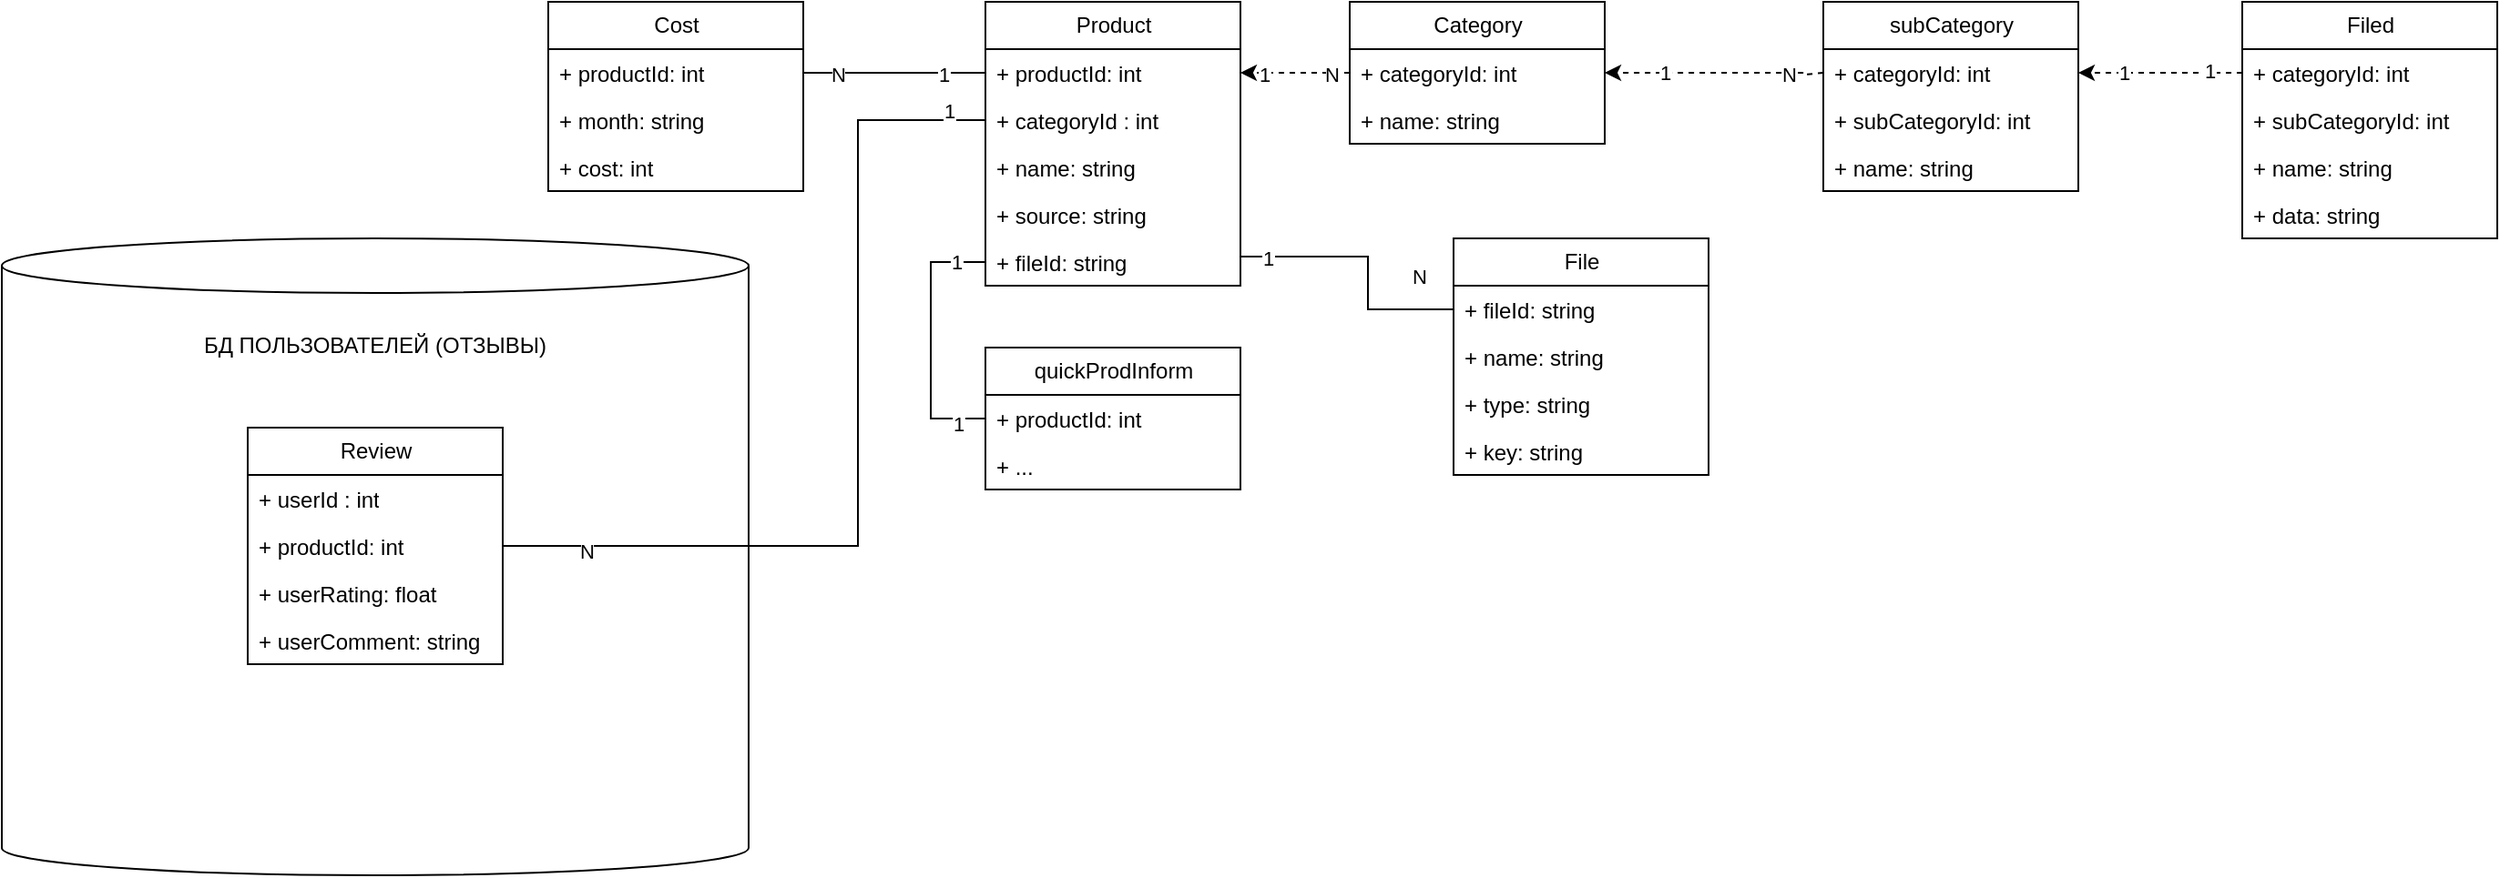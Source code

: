 <mxfile version="22.1.0" type="github">
  <diagram id="C5RBs43oDa-KdzZeNtuy" name="Page-1">
    <mxGraphModel dx="1434" dy="764" grid="1" gridSize="10" guides="1" tooltips="1" connect="1" arrows="1" fold="1" page="1" pageScale="1" pageWidth="827" pageHeight="1169" math="0" shadow="0">
      <root>
        <mxCell id="WIyWlLk6GJQsqaUBKTNV-0" />
        <mxCell id="WIyWlLk6GJQsqaUBKTNV-1" parent="WIyWlLk6GJQsqaUBKTNV-0" />
        <mxCell id="7_3XjTDVRyFP3qu4fWa5-0" value="Product" style="swimlane;fontStyle=0;childLayout=stackLayout;horizontal=1;startSize=26;fillColor=none;horizontalStack=0;resizeParent=1;resizeParentMax=0;resizeLast=0;collapsible=1;marginBottom=0;html=1;" parent="WIyWlLk6GJQsqaUBKTNV-1" vertex="1">
          <mxGeometry x="570" y="30" width="140" height="156" as="geometry" />
        </mxCell>
        <mxCell id="7_3XjTDVRyFP3qu4fWa5-1" value="+ productId: int" style="text;strokeColor=none;fillColor=none;align=left;verticalAlign=top;spacingLeft=4;spacingRight=4;overflow=hidden;rotatable=0;points=[[0,0.5],[1,0.5]];portConstraint=eastwest;whiteSpace=wrap;html=1;" parent="7_3XjTDVRyFP3qu4fWa5-0" vertex="1">
          <mxGeometry y="26" width="140" height="26" as="geometry" />
        </mxCell>
        <mxCell id="7_3XjTDVRyFP3qu4fWa5-4" value="+ categoryId : int" style="text;strokeColor=none;fillColor=none;align=left;verticalAlign=top;spacingLeft=4;spacingRight=4;overflow=hidden;rotatable=0;points=[[0,0.5],[1,0.5]];portConstraint=eastwest;whiteSpace=wrap;html=1;" parent="7_3XjTDVRyFP3qu4fWa5-0" vertex="1">
          <mxGeometry y="52" width="140" height="26" as="geometry" />
        </mxCell>
        <mxCell id="7_3XjTDVRyFP3qu4fWa5-2" value="+ name: string" style="text;strokeColor=none;fillColor=none;align=left;verticalAlign=top;spacingLeft=4;spacingRight=4;overflow=hidden;rotatable=0;points=[[0,0.5],[1,0.5]];portConstraint=eastwest;whiteSpace=wrap;html=1;" parent="7_3XjTDVRyFP3qu4fWa5-0" vertex="1">
          <mxGeometry y="78" width="140" height="26" as="geometry" />
        </mxCell>
        <mxCell id="7_3XjTDVRyFP3qu4fWa5-30" value="+ source: string" style="text;strokeColor=none;fillColor=none;align=left;verticalAlign=top;spacingLeft=4;spacingRight=4;overflow=hidden;rotatable=0;points=[[0,0.5],[1,0.5]];portConstraint=eastwest;whiteSpace=wrap;html=1;" parent="7_3XjTDVRyFP3qu4fWa5-0" vertex="1">
          <mxGeometry y="104" width="140" height="26" as="geometry" />
        </mxCell>
        <mxCell id="s9GOaZ2EBrxfCglxfbHn-11" value="+ fileId: string&lt;br&gt;&lt;br&gt;" style="text;strokeColor=none;fillColor=none;align=left;verticalAlign=top;spacingLeft=4;spacingRight=4;overflow=hidden;rotatable=0;points=[[0,0.5],[1,0.5]];portConstraint=eastwest;whiteSpace=wrap;html=1;" vertex="1" parent="7_3XjTDVRyFP3qu4fWa5-0">
          <mxGeometry y="130" width="140" height="26" as="geometry" />
        </mxCell>
        <mxCell id="7_3XjTDVRyFP3qu4fWa5-5" value="Category" style="swimlane;fontStyle=0;childLayout=stackLayout;horizontal=1;startSize=26;fillColor=none;horizontalStack=0;resizeParent=1;resizeParentMax=0;resizeLast=0;collapsible=1;marginBottom=0;html=1;" parent="WIyWlLk6GJQsqaUBKTNV-1" vertex="1">
          <mxGeometry x="770" y="30" width="140" height="78" as="geometry" />
        </mxCell>
        <mxCell id="7_3XjTDVRyFP3qu4fWa5-6" value="+ categoryId: int" style="text;strokeColor=none;fillColor=none;align=left;verticalAlign=top;spacingLeft=4;spacingRight=4;overflow=hidden;rotatable=0;points=[[0,0.5],[1,0.5]];portConstraint=eastwest;whiteSpace=wrap;html=1;" parent="7_3XjTDVRyFP3qu4fWa5-5" vertex="1">
          <mxGeometry y="26" width="140" height="26" as="geometry" />
        </mxCell>
        <mxCell id="7_3XjTDVRyFP3qu4fWa5-7" value="+ name: string" style="text;strokeColor=none;fillColor=none;align=left;verticalAlign=top;spacingLeft=4;spacingRight=4;overflow=hidden;rotatable=0;points=[[0,0.5],[1,0.5]];portConstraint=eastwest;whiteSpace=wrap;html=1;" parent="7_3XjTDVRyFP3qu4fWa5-5" vertex="1">
          <mxGeometry y="52" width="140" height="26" as="geometry" />
        </mxCell>
        <mxCell id="7_3XjTDVRyFP3qu4fWa5-10" style="edgeStyle=orthogonalEdgeStyle;rounded=0;orthogonalLoop=1;jettySize=auto;html=1;exitX=0;exitY=0.5;exitDx=0;exitDy=0;entryX=1;entryY=0.5;entryDx=0;entryDy=0;dashed=1;" parent="WIyWlLk6GJQsqaUBKTNV-1" source="7_3XjTDVRyFP3qu4fWa5-6" target="7_3XjTDVRyFP3qu4fWa5-1" edge="1">
          <mxGeometry relative="1" as="geometry" />
        </mxCell>
        <mxCell id="7_3XjTDVRyFP3qu4fWa5-17" value="1" style="edgeLabel;html=1;align=center;verticalAlign=middle;resizable=0;points=[];" parent="7_3XjTDVRyFP3qu4fWa5-10" vertex="1" connectable="0">
          <mxGeometry x="0.56" y="1" relative="1" as="geometry">
            <mxPoint as="offset" />
          </mxGeometry>
        </mxCell>
        <mxCell id="7_3XjTDVRyFP3qu4fWa5-19" value="N" style="edgeLabel;html=1;align=center;verticalAlign=middle;resizable=0;points=[];" parent="7_3XjTDVRyFP3qu4fWa5-10" vertex="1" connectable="0">
          <mxGeometry x="-0.426" y="1" relative="1" as="geometry">
            <mxPoint x="7" as="offset" />
          </mxGeometry>
        </mxCell>
        <mxCell id="7_3XjTDVRyFP3qu4fWa5-22" value="Cost" style="swimlane;fontStyle=0;childLayout=stackLayout;horizontal=1;startSize=26;fillColor=none;horizontalStack=0;resizeParent=1;resizeParentMax=0;resizeLast=0;collapsible=1;marginBottom=0;html=1;" parent="WIyWlLk6GJQsqaUBKTNV-1" vertex="1">
          <mxGeometry x="330" y="30" width="140" height="104" as="geometry" />
        </mxCell>
        <mxCell id="7_3XjTDVRyFP3qu4fWa5-23" value="+ productId: int" style="text;strokeColor=none;fillColor=none;align=left;verticalAlign=top;spacingLeft=4;spacingRight=4;overflow=hidden;rotatable=0;points=[[0,0.5],[1,0.5]];portConstraint=eastwest;whiteSpace=wrap;html=1;" parent="7_3XjTDVRyFP3qu4fWa5-22" vertex="1">
          <mxGeometry y="26" width="140" height="26" as="geometry" />
        </mxCell>
        <mxCell id="7_3XjTDVRyFP3qu4fWa5-24" value="+ month: string" style="text;strokeColor=none;fillColor=none;align=left;verticalAlign=top;spacingLeft=4;spacingRight=4;overflow=hidden;rotatable=0;points=[[0,0.5],[1,0.5]];portConstraint=eastwest;whiteSpace=wrap;html=1;" parent="7_3XjTDVRyFP3qu4fWa5-22" vertex="1">
          <mxGeometry y="52" width="140" height="26" as="geometry" />
        </mxCell>
        <mxCell id="7_3XjTDVRyFP3qu4fWa5-25" value="+ cost: int" style="text;strokeColor=none;fillColor=none;align=left;verticalAlign=top;spacingLeft=4;spacingRight=4;overflow=hidden;rotatable=0;points=[[0,0.5],[1,0.5]];portConstraint=eastwest;whiteSpace=wrap;html=1;" parent="7_3XjTDVRyFP3qu4fWa5-22" vertex="1">
          <mxGeometry y="78" width="140" height="26" as="geometry" />
        </mxCell>
        <mxCell id="7_3XjTDVRyFP3qu4fWa5-27" style="edgeStyle=orthogonalEdgeStyle;rounded=0;orthogonalLoop=1;jettySize=auto;html=1;exitX=1;exitY=0.5;exitDx=0;exitDy=0;entryX=0;entryY=0.5;entryDx=0;entryDy=0;endArrow=none;endFill=0;" parent="WIyWlLk6GJQsqaUBKTNV-1" source="7_3XjTDVRyFP3qu4fWa5-23" target="7_3XjTDVRyFP3qu4fWa5-1" edge="1">
          <mxGeometry relative="1" as="geometry" />
        </mxCell>
        <mxCell id="7_3XjTDVRyFP3qu4fWa5-28" value="1" style="edgeLabel;html=1;align=center;verticalAlign=middle;resizable=0;points=[];" parent="7_3XjTDVRyFP3qu4fWa5-27" vertex="1" connectable="0">
          <mxGeometry x="0.536" y="-3" relative="1" as="geometry">
            <mxPoint y="-2" as="offset" />
          </mxGeometry>
        </mxCell>
        <mxCell id="7_3XjTDVRyFP3qu4fWa5-29" value="N" style="edgeLabel;html=1;align=center;verticalAlign=middle;resizable=0;points=[];" parent="7_3XjTDVRyFP3qu4fWa5-27" vertex="1" connectable="0">
          <mxGeometry x="-0.624" y="2" relative="1" as="geometry">
            <mxPoint y="3" as="offset" />
          </mxGeometry>
        </mxCell>
        <mxCell id="7_3XjTDVRyFP3qu4fWa5-43" value="quickProdInform" style="swimlane;fontStyle=0;childLayout=stackLayout;horizontal=1;startSize=26;fillColor=none;horizontalStack=0;resizeParent=1;resizeParentMax=0;resizeLast=0;collapsible=1;marginBottom=0;html=1;" parent="WIyWlLk6GJQsqaUBKTNV-1" vertex="1">
          <mxGeometry x="570" y="220" width="140" height="78" as="geometry" />
        </mxCell>
        <mxCell id="7_3XjTDVRyFP3qu4fWa5-44" value="+ productId: int" style="text;strokeColor=none;fillColor=none;align=left;verticalAlign=top;spacingLeft=4;spacingRight=4;overflow=hidden;rotatable=0;points=[[0,0.5],[1,0.5]];portConstraint=eastwest;whiteSpace=wrap;html=1;" parent="7_3XjTDVRyFP3qu4fWa5-43" vertex="1">
          <mxGeometry y="26" width="140" height="26" as="geometry" />
        </mxCell>
        <mxCell id="7_3XjTDVRyFP3qu4fWa5-46" value="+ ..." style="text;strokeColor=none;fillColor=none;align=left;verticalAlign=top;spacingLeft=4;spacingRight=4;overflow=hidden;rotatable=0;points=[[0,0.5],[1,0.5]];portConstraint=eastwest;whiteSpace=wrap;html=1;" parent="7_3XjTDVRyFP3qu4fWa5-43" vertex="1">
          <mxGeometry y="52" width="140" height="26" as="geometry" />
        </mxCell>
        <mxCell id="7_3XjTDVRyFP3qu4fWa5-47" style="edgeStyle=orthogonalEdgeStyle;rounded=0;orthogonalLoop=1;jettySize=auto;html=1;exitX=0;exitY=0.5;exitDx=0;exitDy=0;entryX=0;entryY=0.5;entryDx=0;entryDy=0;endArrow=none;endFill=0;" parent="WIyWlLk6GJQsqaUBKTNV-1" target="7_3XjTDVRyFP3qu4fWa5-44" edge="1">
          <mxGeometry relative="1" as="geometry">
            <Array as="points">
              <mxPoint x="540" y="173" />
              <mxPoint x="540" y="259" />
            </Array>
            <mxPoint x="570" y="173" as="sourcePoint" />
          </mxGeometry>
        </mxCell>
        <mxCell id="7_3XjTDVRyFP3qu4fWa5-50" value="1" style="edgeLabel;html=1;align=center;verticalAlign=middle;resizable=0;points=[];" parent="7_3XjTDVRyFP3qu4fWa5-47" vertex="1" connectable="0">
          <mxGeometry x="-0.775" relative="1" as="geometry">
            <mxPoint as="offset" />
          </mxGeometry>
        </mxCell>
        <mxCell id="7_3XjTDVRyFP3qu4fWa5-51" value="1" style="edgeLabel;html=1;align=center;verticalAlign=middle;resizable=0;points=[];" parent="7_3XjTDVRyFP3qu4fWa5-47" vertex="1" connectable="0">
          <mxGeometry x="0.792" y="-3" relative="1" as="geometry">
            <mxPoint as="offset" />
          </mxGeometry>
        </mxCell>
        <mxCell id="s9GOaZ2EBrxfCglxfbHn-8" value="File" style="swimlane;fontStyle=0;childLayout=stackLayout;horizontal=1;startSize=26;fillColor=none;horizontalStack=0;resizeParent=1;resizeParentMax=0;resizeLast=0;collapsible=1;marginBottom=0;html=1;" vertex="1" parent="WIyWlLk6GJQsqaUBKTNV-1">
          <mxGeometry x="827" y="160" width="140" height="130" as="geometry" />
        </mxCell>
        <mxCell id="s9GOaZ2EBrxfCglxfbHn-13" value="+ fileId: string&lt;br&gt;&lt;br&gt;" style="text;strokeColor=none;fillColor=none;align=left;verticalAlign=top;spacingLeft=4;spacingRight=4;overflow=hidden;rotatable=0;points=[[0,0.5],[1,0.5]];portConstraint=eastwest;whiteSpace=wrap;html=1;" vertex="1" parent="s9GOaZ2EBrxfCglxfbHn-8">
          <mxGeometry y="26" width="140" height="26" as="geometry" />
        </mxCell>
        <mxCell id="s9GOaZ2EBrxfCglxfbHn-35" value="+ name: string" style="text;strokeColor=none;fillColor=none;align=left;verticalAlign=top;spacingLeft=4;spacingRight=4;overflow=hidden;rotatable=0;points=[[0,0.5],[1,0.5]];portConstraint=eastwest;whiteSpace=wrap;html=1;" vertex="1" parent="s9GOaZ2EBrxfCglxfbHn-8">
          <mxGeometry y="52" width="140" height="26" as="geometry" />
        </mxCell>
        <mxCell id="s9GOaZ2EBrxfCglxfbHn-10" value="+ type: string" style="text;strokeColor=none;fillColor=none;align=left;verticalAlign=top;spacingLeft=4;spacingRight=4;overflow=hidden;rotatable=0;points=[[0,0.5],[1,0.5]];portConstraint=eastwest;whiteSpace=wrap;html=1;" vertex="1" parent="s9GOaZ2EBrxfCglxfbHn-8">
          <mxGeometry y="78" width="140" height="26" as="geometry" />
        </mxCell>
        <mxCell id="s9GOaZ2EBrxfCglxfbHn-16" value="+ key: string" style="text;strokeColor=none;fillColor=none;align=left;verticalAlign=top;spacingLeft=4;spacingRight=4;overflow=hidden;rotatable=0;points=[[0,0.5],[1,0.5]];portConstraint=eastwest;whiteSpace=wrap;html=1;" vertex="1" parent="s9GOaZ2EBrxfCglxfbHn-8">
          <mxGeometry y="104" width="140" height="26" as="geometry" />
        </mxCell>
        <mxCell id="s9GOaZ2EBrxfCglxfbHn-12" style="edgeStyle=orthogonalEdgeStyle;rounded=0;orthogonalLoop=1;jettySize=auto;html=1;exitX=1;exitY=0.5;exitDx=0;exitDy=0;entryX=0;entryY=0.5;entryDx=0;entryDy=0;endArrow=none;endFill=0;" edge="1" parent="WIyWlLk6GJQsqaUBKTNV-1" source="s9GOaZ2EBrxfCglxfbHn-11" target="s9GOaZ2EBrxfCglxfbHn-13">
          <mxGeometry relative="1" as="geometry">
            <mxPoint x="850" y="293" as="targetPoint" />
            <Array as="points">
              <mxPoint x="710" y="170" />
              <mxPoint x="780" y="170" />
              <mxPoint x="780" y="199" />
            </Array>
          </mxGeometry>
        </mxCell>
        <mxCell id="s9GOaZ2EBrxfCglxfbHn-14" value="1" style="edgeLabel;html=1;align=center;verticalAlign=middle;resizable=0;points=[];" vertex="1" connectable="0" parent="s9GOaZ2EBrxfCglxfbHn-12">
          <mxGeometry x="-0.761" y="-1" relative="1" as="geometry">
            <mxPoint as="offset" />
          </mxGeometry>
        </mxCell>
        <mxCell id="s9GOaZ2EBrxfCglxfbHn-15" value="N" style="edgeLabel;html=1;align=center;verticalAlign=middle;resizable=0;points=[];" vertex="1" connectable="0" parent="s9GOaZ2EBrxfCglxfbHn-12">
          <mxGeometry x="0.769" y="2" relative="1" as="geometry">
            <mxPoint x="-2" y="-16" as="offset" />
          </mxGeometry>
        </mxCell>
        <mxCell id="s9GOaZ2EBrxfCglxfbHn-17" value="subCategory" style="swimlane;fontStyle=0;childLayout=stackLayout;horizontal=1;startSize=26;fillColor=none;horizontalStack=0;resizeParent=1;resizeParentMax=0;resizeLast=0;collapsible=1;marginBottom=0;html=1;" vertex="1" parent="WIyWlLk6GJQsqaUBKTNV-1">
          <mxGeometry x="1030" y="30" width="140" height="104" as="geometry" />
        </mxCell>
        <mxCell id="s9GOaZ2EBrxfCglxfbHn-40" value="+ categoryId: int" style="text;strokeColor=none;fillColor=none;align=left;verticalAlign=top;spacingLeft=4;spacingRight=4;overflow=hidden;rotatable=0;points=[[0,0.5],[1,0.5]];portConstraint=eastwest;whiteSpace=wrap;html=1;" vertex="1" parent="s9GOaZ2EBrxfCglxfbHn-17">
          <mxGeometry y="26" width="140" height="26" as="geometry" />
        </mxCell>
        <mxCell id="s9GOaZ2EBrxfCglxfbHn-19" value="+ subCategoryId: int" style="text;strokeColor=none;fillColor=none;align=left;verticalAlign=top;spacingLeft=4;spacingRight=4;overflow=hidden;rotatable=0;points=[[0,0.5],[1,0.5]];portConstraint=eastwest;whiteSpace=wrap;html=1;" vertex="1" parent="s9GOaZ2EBrxfCglxfbHn-17">
          <mxGeometry y="52" width="140" height="26" as="geometry" />
        </mxCell>
        <mxCell id="s9GOaZ2EBrxfCglxfbHn-36" value="+ name: string" style="text;strokeColor=none;fillColor=none;align=left;verticalAlign=top;spacingLeft=4;spacingRight=4;overflow=hidden;rotatable=0;points=[[0,0.5],[1,0.5]];portConstraint=eastwest;whiteSpace=wrap;html=1;" vertex="1" parent="s9GOaZ2EBrxfCglxfbHn-17">
          <mxGeometry y="78" width="140" height="26" as="geometry" />
        </mxCell>
        <mxCell id="s9GOaZ2EBrxfCglxfbHn-21" style="edgeStyle=orthogonalEdgeStyle;rounded=0;orthogonalLoop=1;jettySize=auto;html=1;dashed=1;exitX=0;exitY=0.5;exitDx=0;exitDy=0;" edge="1" parent="WIyWlLk6GJQsqaUBKTNV-1" source="s9GOaZ2EBrxfCglxfbHn-40">
          <mxGeometry relative="1" as="geometry">
            <mxPoint x="1020" y="70" as="sourcePoint" />
            <mxPoint x="910" y="69" as="targetPoint" />
            <Array as="points">
              <mxPoint x="1030" y="70" />
              <mxPoint x="1020" y="70" />
            </Array>
          </mxGeometry>
        </mxCell>
        <mxCell id="s9GOaZ2EBrxfCglxfbHn-22" value="1" style="edgeLabel;html=1;align=center;verticalAlign=middle;resizable=0;points=[];" vertex="1" connectable="0" parent="s9GOaZ2EBrxfCglxfbHn-21">
          <mxGeometry x="0.455" relative="1" as="geometry">
            <mxPoint as="offset" />
          </mxGeometry>
        </mxCell>
        <mxCell id="s9GOaZ2EBrxfCglxfbHn-23" value="N" style="edgeLabel;html=1;align=center;verticalAlign=middle;resizable=0;points=[];" vertex="1" connectable="0" parent="s9GOaZ2EBrxfCglxfbHn-21">
          <mxGeometry x="-0.673" y="1" relative="1" as="geometry">
            <mxPoint as="offset" />
          </mxGeometry>
        </mxCell>
        <mxCell id="s9GOaZ2EBrxfCglxfbHn-24" value="БД ПОЛЬЗОВАТЕЛЕЙ (ОТЗЫВЫ)&lt;br&gt;&lt;br&gt;&lt;br&gt;&lt;br&gt;&lt;br&gt;&lt;br&gt;&lt;br&gt;&lt;br&gt;&lt;br&gt;&lt;br&gt;&lt;br&gt;&lt;br&gt;&lt;br&gt;&lt;br&gt;&lt;br&gt;&lt;br&gt;&lt;br&gt;&lt;br&gt;&lt;br&gt;" style="shape=cylinder3;whiteSpace=wrap;html=1;boundedLbl=1;backgroundOutline=1;size=15;" vertex="1" parent="WIyWlLk6GJQsqaUBKTNV-1">
          <mxGeometry x="30" y="160" width="410" height="350" as="geometry" />
        </mxCell>
        <mxCell id="s9GOaZ2EBrxfCglxfbHn-25" value="Review" style="swimlane;fontStyle=0;childLayout=stackLayout;horizontal=1;startSize=26;fillColor=none;horizontalStack=0;resizeParent=1;resizeParentMax=0;resizeLast=0;collapsible=1;marginBottom=0;html=1;" vertex="1" parent="WIyWlLk6GJQsqaUBKTNV-1">
          <mxGeometry x="165" y="264" width="140" height="130" as="geometry" />
        </mxCell>
        <mxCell id="s9GOaZ2EBrxfCglxfbHn-26" value="+ userId : int" style="text;strokeColor=none;fillColor=none;align=left;verticalAlign=top;spacingLeft=4;spacingRight=4;overflow=hidden;rotatable=0;points=[[0,0.5],[1,0.5]];portConstraint=eastwest;whiteSpace=wrap;html=1;" vertex="1" parent="s9GOaZ2EBrxfCglxfbHn-25">
          <mxGeometry y="26" width="140" height="26" as="geometry" />
        </mxCell>
        <mxCell id="s9GOaZ2EBrxfCglxfbHn-27" value="+ productId: int" style="text;strokeColor=none;fillColor=none;align=left;verticalAlign=top;spacingLeft=4;spacingRight=4;overflow=hidden;rotatable=0;points=[[0,0.5],[1,0.5]];portConstraint=eastwest;whiteSpace=wrap;html=1;" vertex="1" parent="s9GOaZ2EBrxfCglxfbHn-25">
          <mxGeometry y="52" width="140" height="26" as="geometry" />
        </mxCell>
        <mxCell id="s9GOaZ2EBrxfCglxfbHn-29" value="+ userRating: float" style="text;strokeColor=none;fillColor=none;align=left;verticalAlign=top;spacingLeft=4;spacingRight=4;overflow=hidden;rotatable=0;points=[[0,0.5],[1,0.5]];portConstraint=eastwest;whiteSpace=wrap;html=1;" vertex="1" parent="s9GOaZ2EBrxfCglxfbHn-25">
          <mxGeometry y="78" width="140" height="26" as="geometry" />
        </mxCell>
        <mxCell id="s9GOaZ2EBrxfCglxfbHn-28" value="+ userComment: string" style="text;strokeColor=none;fillColor=none;align=left;verticalAlign=top;spacingLeft=4;spacingRight=4;overflow=hidden;rotatable=0;points=[[0,0.5],[1,0.5]];portConstraint=eastwest;whiteSpace=wrap;html=1;" vertex="1" parent="s9GOaZ2EBrxfCglxfbHn-25">
          <mxGeometry y="104" width="140" height="26" as="geometry" />
        </mxCell>
        <mxCell id="s9GOaZ2EBrxfCglxfbHn-30" style="edgeStyle=orthogonalEdgeStyle;rounded=0;orthogonalLoop=1;jettySize=auto;html=1;exitX=1;exitY=0.5;exitDx=0;exitDy=0;" edge="1" parent="s9GOaZ2EBrxfCglxfbHn-25" source="s9GOaZ2EBrxfCglxfbHn-27" target="s9GOaZ2EBrxfCglxfbHn-27">
          <mxGeometry relative="1" as="geometry" />
        </mxCell>
        <mxCell id="s9GOaZ2EBrxfCglxfbHn-32" style="edgeStyle=orthogonalEdgeStyle;rounded=0;orthogonalLoop=1;jettySize=auto;html=1;exitX=1;exitY=0.5;exitDx=0;exitDy=0;entryX=0;entryY=0.5;entryDx=0;entryDy=0;endArrow=none;endFill=0;" edge="1" parent="WIyWlLk6GJQsqaUBKTNV-1" source="s9GOaZ2EBrxfCglxfbHn-27" target="7_3XjTDVRyFP3qu4fWa5-4">
          <mxGeometry relative="1" as="geometry">
            <Array as="points">
              <mxPoint x="500" y="329" />
              <mxPoint x="500" y="95" />
            </Array>
          </mxGeometry>
        </mxCell>
        <mxCell id="s9GOaZ2EBrxfCglxfbHn-33" value="1" style="edgeLabel;html=1;align=center;verticalAlign=middle;resizable=0;points=[];" vertex="1" connectable="0" parent="s9GOaZ2EBrxfCglxfbHn-32">
          <mxGeometry x="0.928" relative="1" as="geometry">
            <mxPoint x="-2" y="-5" as="offset" />
          </mxGeometry>
        </mxCell>
        <mxCell id="s9GOaZ2EBrxfCglxfbHn-34" value="N" style="edgeLabel;html=1;align=center;verticalAlign=middle;resizable=0;points=[];" vertex="1" connectable="0" parent="s9GOaZ2EBrxfCglxfbHn-32">
          <mxGeometry x="-0.816" y="-3" relative="1" as="geometry">
            <mxPoint as="offset" />
          </mxGeometry>
        </mxCell>
        <mxCell id="s9GOaZ2EBrxfCglxfbHn-41" value="Filed" style="swimlane;fontStyle=0;childLayout=stackLayout;horizontal=1;startSize=26;fillColor=none;horizontalStack=0;resizeParent=1;resizeParentMax=0;resizeLast=0;collapsible=1;marginBottom=0;html=1;" vertex="1" parent="WIyWlLk6GJQsqaUBKTNV-1">
          <mxGeometry x="1260" y="30" width="140" height="130" as="geometry" />
        </mxCell>
        <mxCell id="s9GOaZ2EBrxfCglxfbHn-42" value="+ categoryId: int" style="text;strokeColor=none;fillColor=none;align=left;verticalAlign=top;spacingLeft=4;spacingRight=4;overflow=hidden;rotatable=0;points=[[0,0.5],[1,0.5]];portConstraint=eastwest;whiteSpace=wrap;html=1;" vertex="1" parent="s9GOaZ2EBrxfCglxfbHn-41">
          <mxGeometry y="26" width="140" height="26" as="geometry" />
        </mxCell>
        <mxCell id="s9GOaZ2EBrxfCglxfbHn-43" value="+ subCategoryId: int" style="text;strokeColor=none;fillColor=none;align=left;verticalAlign=top;spacingLeft=4;spacingRight=4;overflow=hidden;rotatable=0;points=[[0,0.5],[1,0.5]];portConstraint=eastwest;whiteSpace=wrap;html=1;" vertex="1" parent="s9GOaZ2EBrxfCglxfbHn-41">
          <mxGeometry y="52" width="140" height="26" as="geometry" />
        </mxCell>
        <mxCell id="s9GOaZ2EBrxfCglxfbHn-48" value="+ name: string" style="text;strokeColor=none;fillColor=none;align=left;verticalAlign=top;spacingLeft=4;spacingRight=4;overflow=hidden;rotatable=0;points=[[0,0.5],[1,0.5]];portConstraint=eastwest;whiteSpace=wrap;html=1;" vertex="1" parent="s9GOaZ2EBrxfCglxfbHn-41">
          <mxGeometry y="78" width="140" height="26" as="geometry" />
        </mxCell>
        <mxCell id="s9GOaZ2EBrxfCglxfbHn-44" value="+ data: string" style="text;strokeColor=none;fillColor=none;align=left;verticalAlign=top;spacingLeft=4;spacingRight=4;overflow=hidden;rotatable=0;points=[[0,0.5],[1,0.5]];portConstraint=eastwest;whiteSpace=wrap;html=1;" vertex="1" parent="s9GOaZ2EBrxfCglxfbHn-41">
          <mxGeometry y="104" width="140" height="26" as="geometry" />
        </mxCell>
        <mxCell id="s9GOaZ2EBrxfCglxfbHn-45" style="edgeStyle=orthogonalEdgeStyle;rounded=0;orthogonalLoop=1;jettySize=auto;html=1;exitX=0;exitY=0.5;exitDx=0;exitDy=0;entryX=1;entryY=0.5;entryDx=0;entryDy=0;dashed=1;" edge="1" parent="WIyWlLk6GJQsqaUBKTNV-1" source="s9GOaZ2EBrxfCglxfbHn-42" target="s9GOaZ2EBrxfCglxfbHn-40">
          <mxGeometry relative="1" as="geometry" />
        </mxCell>
        <mxCell id="s9GOaZ2EBrxfCglxfbHn-46" value="1" style="edgeLabel;html=1;align=center;verticalAlign=middle;resizable=0;points=[];" vertex="1" connectable="0" parent="s9GOaZ2EBrxfCglxfbHn-45">
          <mxGeometry x="0.444" relative="1" as="geometry">
            <mxPoint as="offset" />
          </mxGeometry>
        </mxCell>
        <mxCell id="s9GOaZ2EBrxfCglxfbHn-47" value="1" style="edgeLabel;html=1;align=center;verticalAlign=middle;resizable=0;points=[];" vertex="1" connectable="0" parent="s9GOaZ2EBrxfCglxfbHn-45">
          <mxGeometry x="-0.6" y="-1" relative="1" as="geometry">
            <mxPoint as="offset" />
          </mxGeometry>
        </mxCell>
      </root>
    </mxGraphModel>
  </diagram>
</mxfile>
